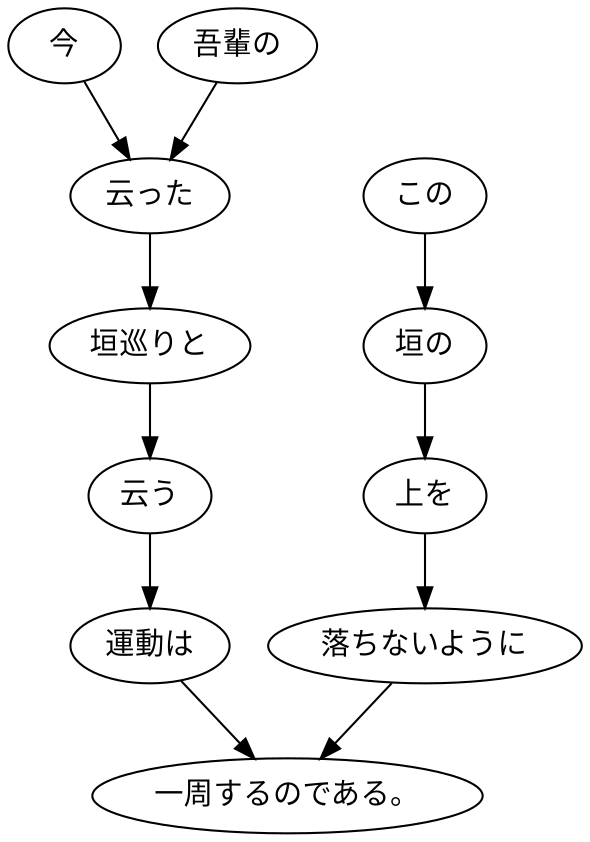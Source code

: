 digraph graph4119 {
	node0 [label="今"];
	node1 [label="吾輩の"];
	node2 [label="云った"];
	node3 [label="垣巡りと"];
	node4 [label="云う"];
	node5 [label="運動は"];
	node6 [label="この"];
	node7 [label="垣の"];
	node8 [label="上を"];
	node9 [label="落ちないように"];
	node10 [label="一周するのである。"];
	node0 -> node2;
	node1 -> node2;
	node2 -> node3;
	node3 -> node4;
	node4 -> node5;
	node5 -> node10;
	node6 -> node7;
	node7 -> node8;
	node8 -> node9;
	node9 -> node10;
}
